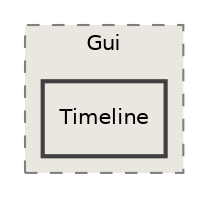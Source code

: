 digraph "/home/runner/work/Radium-Engine/Radium-Engine/src/Radium-Engine/src/Gui/Timeline"
{
 // INTERACTIVE_SVG=YES
 // LATEX_PDF_SIZE
  edge [fontname="Helvetica",fontsize="10",labelfontname="Helvetica",labelfontsize="10"];
  node [fontname="Helvetica",fontsize="10",shape=record];
  compound=true
  subgraph clusterdir_b5ac5e964c12a6b13a9d28feb9f3d3ed {
    graph [ bgcolor="#eae7e0", pencolor="grey50", style="filled,dashed,", label="Gui", fontname="Helvetica", fontsize="10", URL="dir_b5ac5e964c12a6b13a9d28feb9f3d3ed.html"]
  dir_c11d904bd882c8440c506ccb3c29fbe5 [shape=box, label="Timeline", style="filled,bold,", fillcolor="#eae7e0", color="grey25", URL="dir_c11d904bd882c8440c506ccb3c29fbe5.html"];
  }
}
